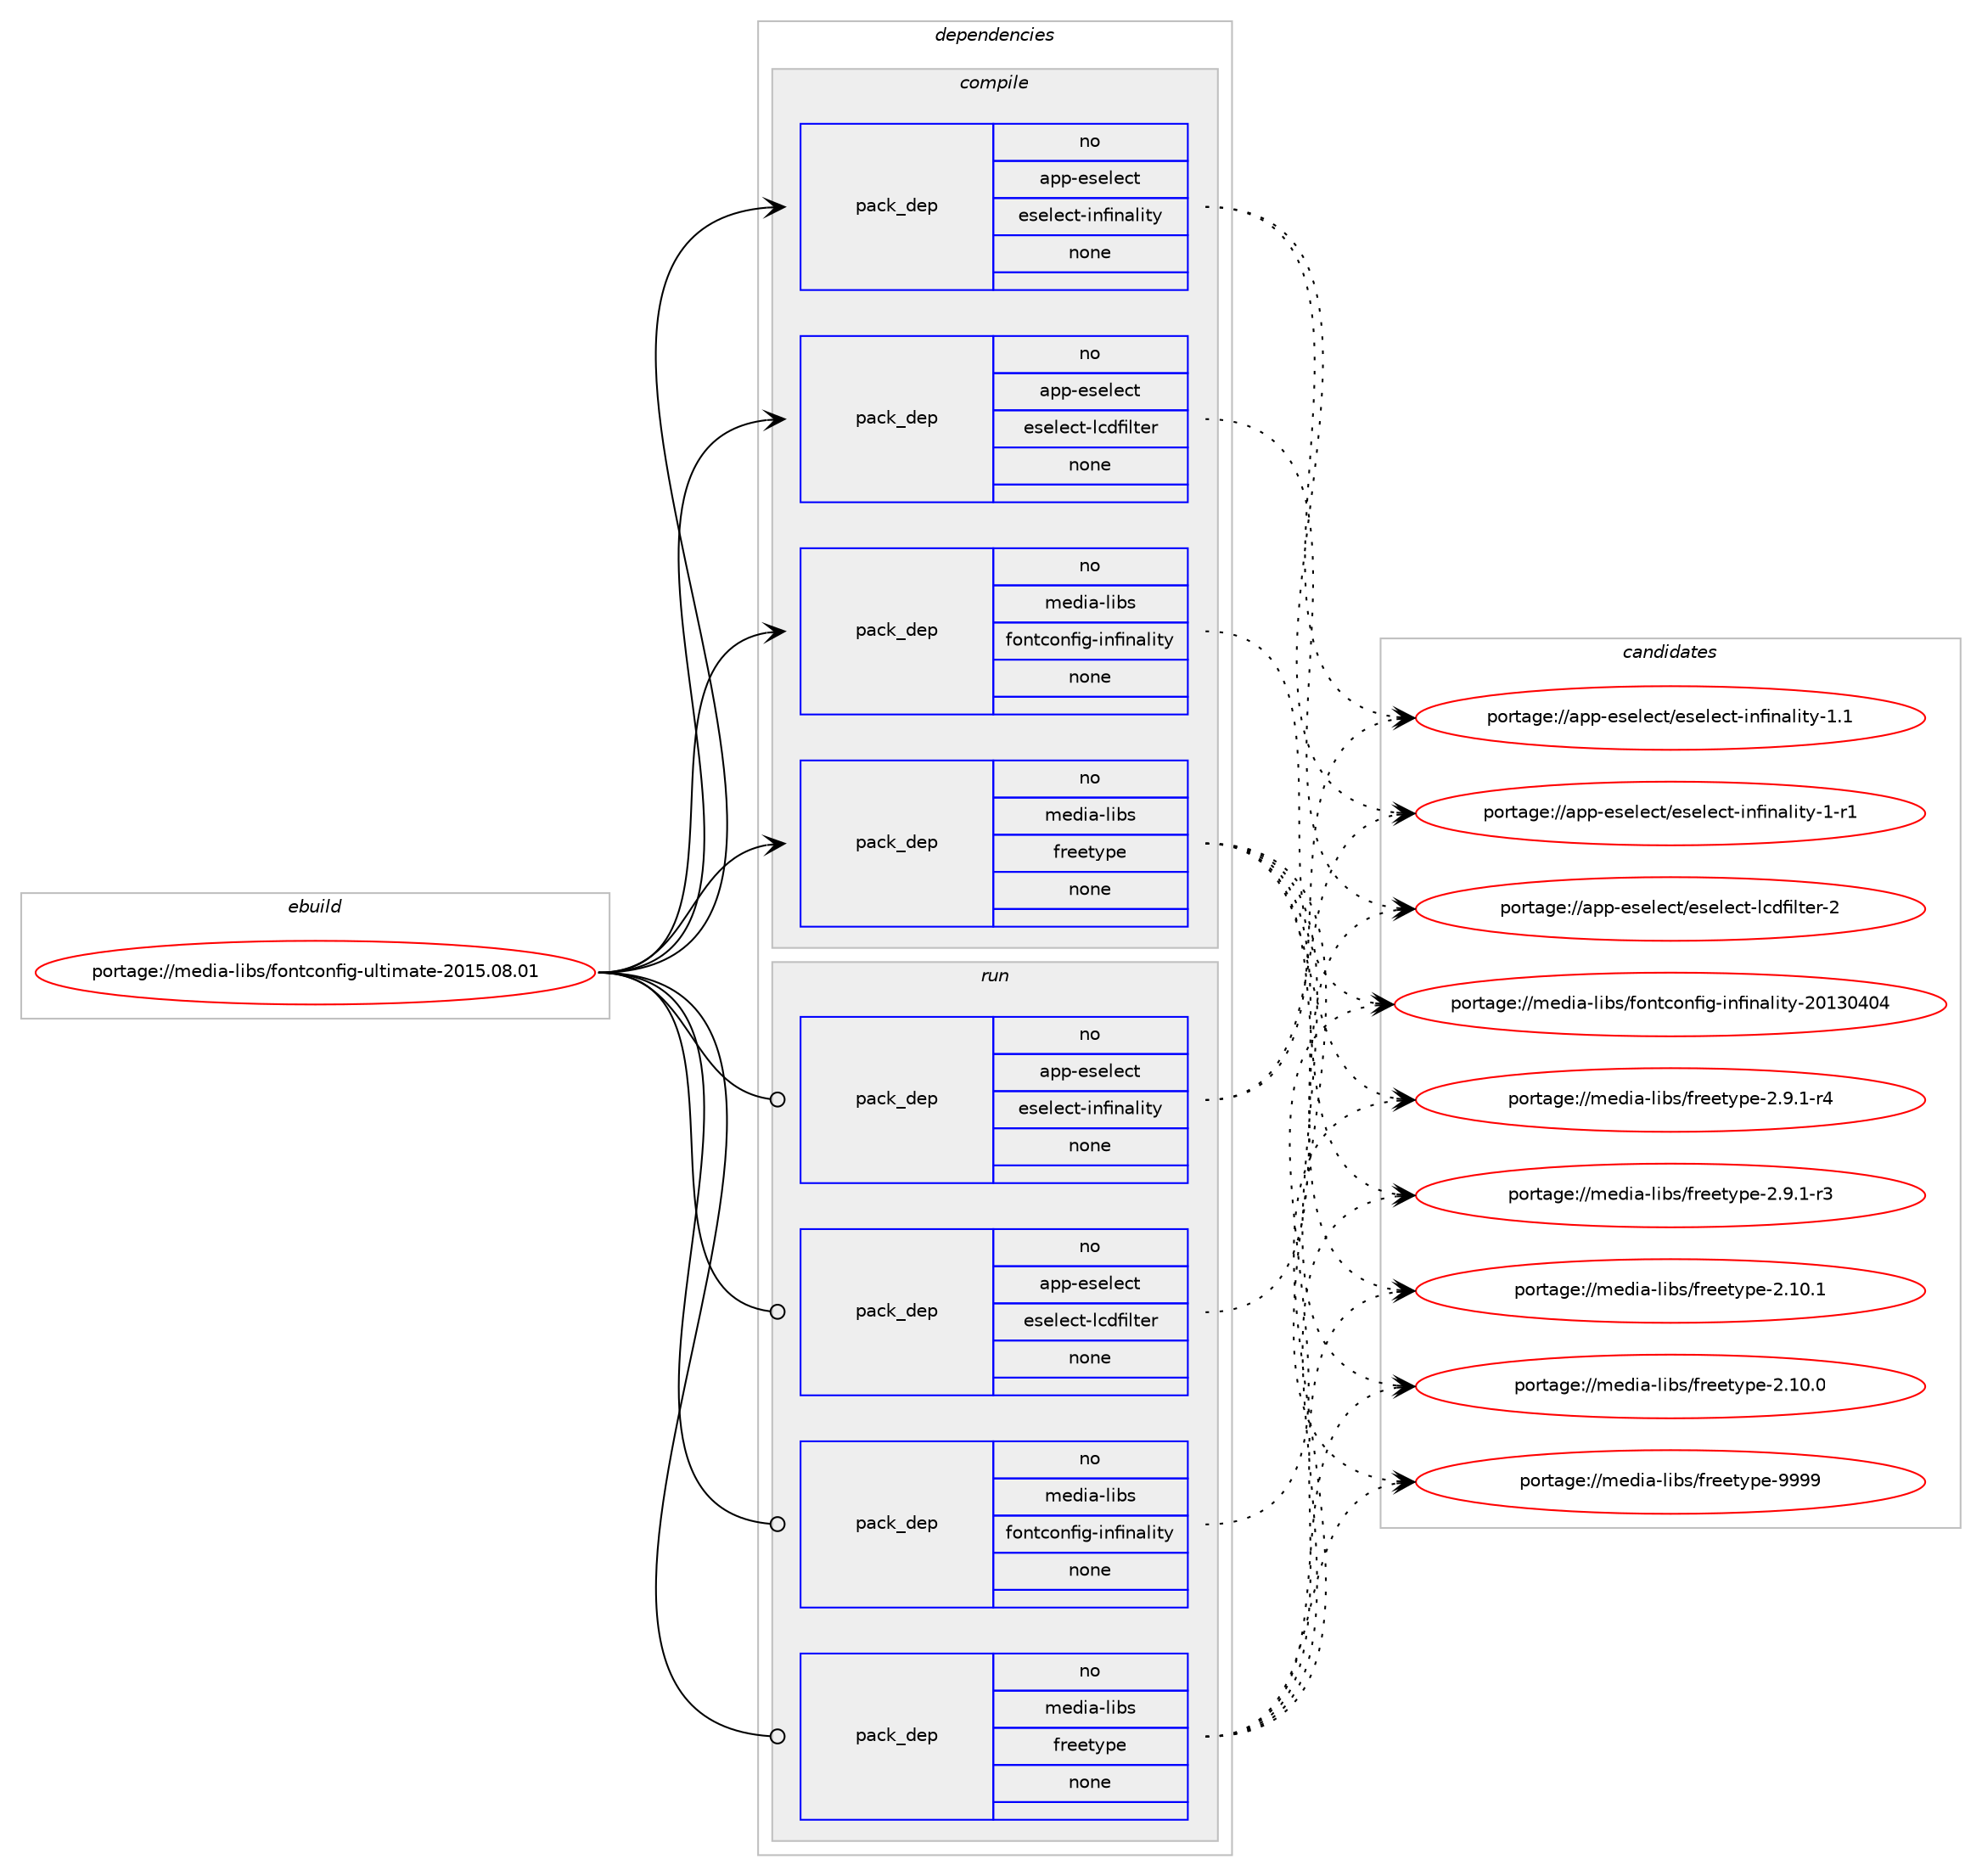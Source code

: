 digraph prolog {

# *************
# Graph options
# *************

newrank=true;
concentrate=true;
compound=true;
graph [rankdir=LR,fontname=Helvetica,fontsize=10,ranksep=1.5];#, ranksep=2.5, nodesep=0.2];
edge  [arrowhead=vee];
node  [fontname=Helvetica,fontsize=10];

# **********
# The ebuild
# **********

subgraph cluster_leftcol {
color=gray;
label=<<i>ebuild</i>>;
id [label="portage://media-libs/fontconfig-ultimate-2015.08.01", color=red, width=4, href="../media-libs/fontconfig-ultimate-2015.08.01.svg"];
}

# ****************
# The dependencies
# ****************

subgraph cluster_midcol {
color=gray;
label=<<i>dependencies</i>>;
subgraph cluster_compile {
fillcolor="#eeeeee";
style=filled;
label=<<i>compile</i>>;
subgraph pack162277 {
dependency214956 [label=<<TABLE BORDER="0" CELLBORDER="1" CELLSPACING="0" CELLPADDING="4" WIDTH="220"><TR><TD ROWSPAN="6" CELLPADDING="30">pack_dep</TD></TR><TR><TD WIDTH="110">no</TD></TR><TR><TD>app-eselect</TD></TR><TR><TD>eselect-infinality</TD></TR><TR><TD>none</TD></TR><TR><TD></TD></TR></TABLE>>, shape=none, color=blue];
}
id:e -> dependency214956:w [weight=20,style="solid",arrowhead="vee"];
subgraph pack162278 {
dependency214957 [label=<<TABLE BORDER="0" CELLBORDER="1" CELLSPACING="0" CELLPADDING="4" WIDTH="220"><TR><TD ROWSPAN="6" CELLPADDING="30">pack_dep</TD></TR><TR><TD WIDTH="110">no</TD></TR><TR><TD>app-eselect</TD></TR><TR><TD>eselect-lcdfilter</TD></TR><TR><TD>none</TD></TR><TR><TD></TD></TR></TABLE>>, shape=none, color=blue];
}
id:e -> dependency214957:w [weight=20,style="solid",arrowhead="vee"];
subgraph pack162279 {
dependency214958 [label=<<TABLE BORDER="0" CELLBORDER="1" CELLSPACING="0" CELLPADDING="4" WIDTH="220"><TR><TD ROWSPAN="6" CELLPADDING="30">pack_dep</TD></TR><TR><TD WIDTH="110">no</TD></TR><TR><TD>media-libs</TD></TR><TR><TD>fontconfig-infinality</TD></TR><TR><TD>none</TD></TR><TR><TD></TD></TR></TABLE>>, shape=none, color=blue];
}
id:e -> dependency214958:w [weight=20,style="solid",arrowhead="vee"];
subgraph pack162280 {
dependency214959 [label=<<TABLE BORDER="0" CELLBORDER="1" CELLSPACING="0" CELLPADDING="4" WIDTH="220"><TR><TD ROWSPAN="6" CELLPADDING="30">pack_dep</TD></TR><TR><TD WIDTH="110">no</TD></TR><TR><TD>media-libs</TD></TR><TR><TD>freetype</TD></TR><TR><TD>none</TD></TR><TR><TD></TD></TR></TABLE>>, shape=none, color=blue];
}
id:e -> dependency214959:w [weight=20,style="solid",arrowhead="vee"];
}
subgraph cluster_compileandrun {
fillcolor="#eeeeee";
style=filled;
label=<<i>compile and run</i>>;
}
subgraph cluster_run {
fillcolor="#eeeeee";
style=filled;
label=<<i>run</i>>;
subgraph pack162281 {
dependency214960 [label=<<TABLE BORDER="0" CELLBORDER="1" CELLSPACING="0" CELLPADDING="4" WIDTH="220"><TR><TD ROWSPAN="6" CELLPADDING="30">pack_dep</TD></TR><TR><TD WIDTH="110">no</TD></TR><TR><TD>app-eselect</TD></TR><TR><TD>eselect-infinality</TD></TR><TR><TD>none</TD></TR><TR><TD></TD></TR></TABLE>>, shape=none, color=blue];
}
id:e -> dependency214960:w [weight=20,style="solid",arrowhead="odot"];
subgraph pack162282 {
dependency214961 [label=<<TABLE BORDER="0" CELLBORDER="1" CELLSPACING="0" CELLPADDING="4" WIDTH="220"><TR><TD ROWSPAN="6" CELLPADDING="30">pack_dep</TD></TR><TR><TD WIDTH="110">no</TD></TR><TR><TD>app-eselect</TD></TR><TR><TD>eselect-lcdfilter</TD></TR><TR><TD>none</TD></TR><TR><TD></TD></TR></TABLE>>, shape=none, color=blue];
}
id:e -> dependency214961:w [weight=20,style="solid",arrowhead="odot"];
subgraph pack162283 {
dependency214962 [label=<<TABLE BORDER="0" CELLBORDER="1" CELLSPACING="0" CELLPADDING="4" WIDTH="220"><TR><TD ROWSPAN="6" CELLPADDING="30">pack_dep</TD></TR><TR><TD WIDTH="110">no</TD></TR><TR><TD>media-libs</TD></TR><TR><TD>fontconfig-infinality</TD></TR><TR><TD>none</TD></TR><TR><TD></TD></TR></TABLE>>, shape=none, color=blue];
}
id:e -> dependency214962:w [weight=20,style="solid",arrowhead="odot"];
subgraph pack162284 {
dependency214963 [label=<<TABLE BORDER="0" CELLBORDER="1" CELLSPACING="0" CELLPADDING="4" WIDTH="220"><TR><TD ROWSPAN="6" CELLPADDING="30">pack_dep</TD></TR><TR><TD WIDTH="110">no</TD></TR><TR><TD>media-libs</TD></TR><TR><TD>freetype</TD></TR><TR><TD>none</TD></TR><TR><TD></TD></TR></TABLE>>, shape=none, color=blue];
}
id:e -> dependency214963:w [weight=20,style="solid",arrowhead="odot"];
}
}

# **************
# The candidates
# **************

subgraph cluster_choices {
rank=same;
color=gray;
label=<<i>candidates</i>>;

subgraph choice162277 {
color=black;
nodesep=1;
choice9711211245101115101108101991164710111510110810199116451051101021051109710810511612145494649 [label="portage://app-eselect/eselect-infinality-1.1", color=red, width=4,href="../app-eselect/eselect-infinality-1.1.svg"];
choice9711211245101115101108101991164710111510110810199116451051101021051109710810511612145494511449 [label="portage://app-eselect/eselect-infinality-1-r1", color=red, width=4,href="../app-eselect/eselect-infinality-1-r1.svg"];
dependency214956:e -> choice9711211245101115101108101991164710111510110810199116451051101021051109710810511612145494649:w [style=dotted,weight="100"];
dependency214956:e -> choice9711211245101115101108101991164710111510110810199116451051101021051109710810511612145494511449:w [style=dotted,weight="100"];
}
subgraph choice162278 {
color=black;
nodesep=1;
choice971121124510111510110810199116471011151011081019911645108991001021051081161011144550 [label="portage://app-eselect/eselect-lcdfilter-2", color=red, width=4,href="../app-eselect/eselect-lcdfilter-2.svg"];
dependency214957:e -> choice971121124510111510110810199116471011151011081019911645108991001021051081161011144550:w [style=dotted,weight="100"];
}
subgraph choice162279 {
color=black;
nodesep=1;
choice10910110010597451081059811547102111110116991111101021051034510511010210511097108105116121455048495148524852 [label="portage://media-libs/fontconfig-infinality-20130404", color=red, width=4,href="../media-libs/fontconfig-infinality-20130404.svg"];
dependency214958:e -> choice10910110010597451081059811547102111110116991111101021051034510511010210511097108105116121455048495148524852:w [style=dotted,weight="100"];
}
subgraph choice162280 {
color=black;
nodesep=1;
choice109101100105974510810598115471021141011011161211121014557575757 [label="portage://media-libs/freetype-9999", color=red, width=4,href="../media-libs/freetype-9999.svg"];
choice109101100105974510810598115471021141011011161211121014550465746494511452 [label="portage://media-libs/freetype-2.9.1-r4", color=red, width=4,href="../media-libs/freetype-2.9.1-r4.svg"];
choice109101100105974510810598115471021141011011161211121014550465746494511451 [label="portage://media-libs/freetype-2.9.1-r3", color=red, width=4,href="../media-libs/freetype-2.9.1-r3.svg"];
choice1091011001059745108105981154710211410110111612111210145504649484649 [label="portage://media-libs/freetype-2.10.1", color=red, width=4,href="../media-libs/freetype-2.10.1.svg"];
choice1091011001059745108105981154710211410110111612111210145504649484648 [label="portage://media-libs/freetype-2.10.0", color=red, width=4,href="../media-libs/freetype-2.10.0.svg"];
dependency214959:e -> choice109101100105974510810598115471021141011011161211121014557575757:w [style=dotted,weight="100"];
dependency214959:e -> choice109101100105974510810598115471021141011011161211121014550465746494511452:w [style=dotted,weight="100"];
dependency214959:e -> choice109101100105974510810598115471021141011011161211121014550465746494511451:w [style=dotted,weight="100"];
dependency214959:e -> choice1091011001059745108105981154710211410110111612111210145504649484649:w [style=dotted,weight="100"];
dependency214959:e -> choice1091011001059745108105981154710211410110111612111210145504649484648:w [style=dotted,weight="100"];
}
subgraph choice162281 {
color=black;
nodesep=1;
choice9711211245101115101108101991164710111510110810199116451051101021051109710810511612145494649 [label="portage://app-eselect/eselect-infinality-1.1", color=red, width=4,href="../app-eselect/eselect-infinality-1.1.svg"];
choice9711211245101115101108101991164710111510110810199116451051101021051109710810511612145494511449 [label="portage://app-eselect/eselect-infinality-1-r1", color=red, width=4,href="../app-eselect/eselect-infinality-1-r1.svg"];
dependency214960:e -> choice9711211245101115101108101991164710111510110810199116451051101021051109710810511612145494649:w [style=dotted,weight="100"];
dependency214960:e -> choice9711211245101115101108101991164710111510110810199116451051101021051109710810511612145494511449:w [style=dotted,weight="100"];
}
subgraph choice162282 {
color=black;
nodesep=1;
choice971121124510111510110810199116471011151011081019911645108991001021051081161011144550 [label="portage://app-eselect/eselect-lcdfilter-2", color=red, width=4,href="../app-eselect/eselect-lcdfilter-2.svg"];
dependency214961:e -> choice971121124510111510110810199116471011151011081019911645108991001021051081161011144550:w [style=dotted,weight="100"];
}
subgraph choice162283 {
color=black;
nodesep=1;
choice10910110010597451081059811547102111110116991111101021051034510511010210511097108105116121455048495148524852 [label="portage://media-libs/fontconfig-infinality-20130404", color=red, width=4,href="../media-libs/fontconfig-infinality-20130404.svg"];
dependency214962:e -> choice10910110010597451081059811547102111110116991111101021051034510511010210511097108105116121455048495148524852:w [style=dotted,weight="100"];
}
subgraph choice162284 {
color=black;
nodesep=1;
choice109101100105974510810598115471021141011011161211121014557575757 [label="portage://media-libs/freetype-9999", color=red, width=4,href="../media-libs/freetype-9999.svg"];
choice109101100105974510810598115471021141011011161211121014550465746494511452 [label="portage://media-libs/freetype-2.9.1-r4", color=red, width=4,href="../media-libs/freetype-2.9.1-r4.svg"];
choice109101100105974510810598115471021141011011161211121014550465746494511451 [label="portage://media-libs/freetype-2.9.1-r3", color=red, width=4,href="../media-libs/freetype-2.9.1-r3.svg"];
choice1091011001059745108105981154710211410110111612111210145504649484649 [label="portage://media-libs/freetype-2.10.1", color=red, width=4,href="../media-libs/freetype-2.10.1.svg"];
choice1091011001059745108105981154710211410110111612111210145504649484648 [label="portage://media-libs/freetype-2.10.0", color=red, width=4,href="../media-libs/freetype-2.10.0.svg"];
dependency214963:e -> choice109101100105974510810598115471021141011011161211121014557575757:w [style=dotted,weight="100"];
dependency214963:e -> choice109101100105974510810598115471021141011011161211121014550465746494511452:w [style=dotted,weight="100"];
dependency214963:e -> choice109101100105974510810598115471021141011011161211121014550465746494511451:w [style=dotted,weight="100"];
dependency214963:e -> choice1091011001059745108105981154710211410110111612111210145504649484649:w [style=dotted,weight="100"];
dependency214963:e -> choice1091011001059745108105981154710211410110111612111210145504649484648:w [style=dotted,weight="100"];
}
}

}
